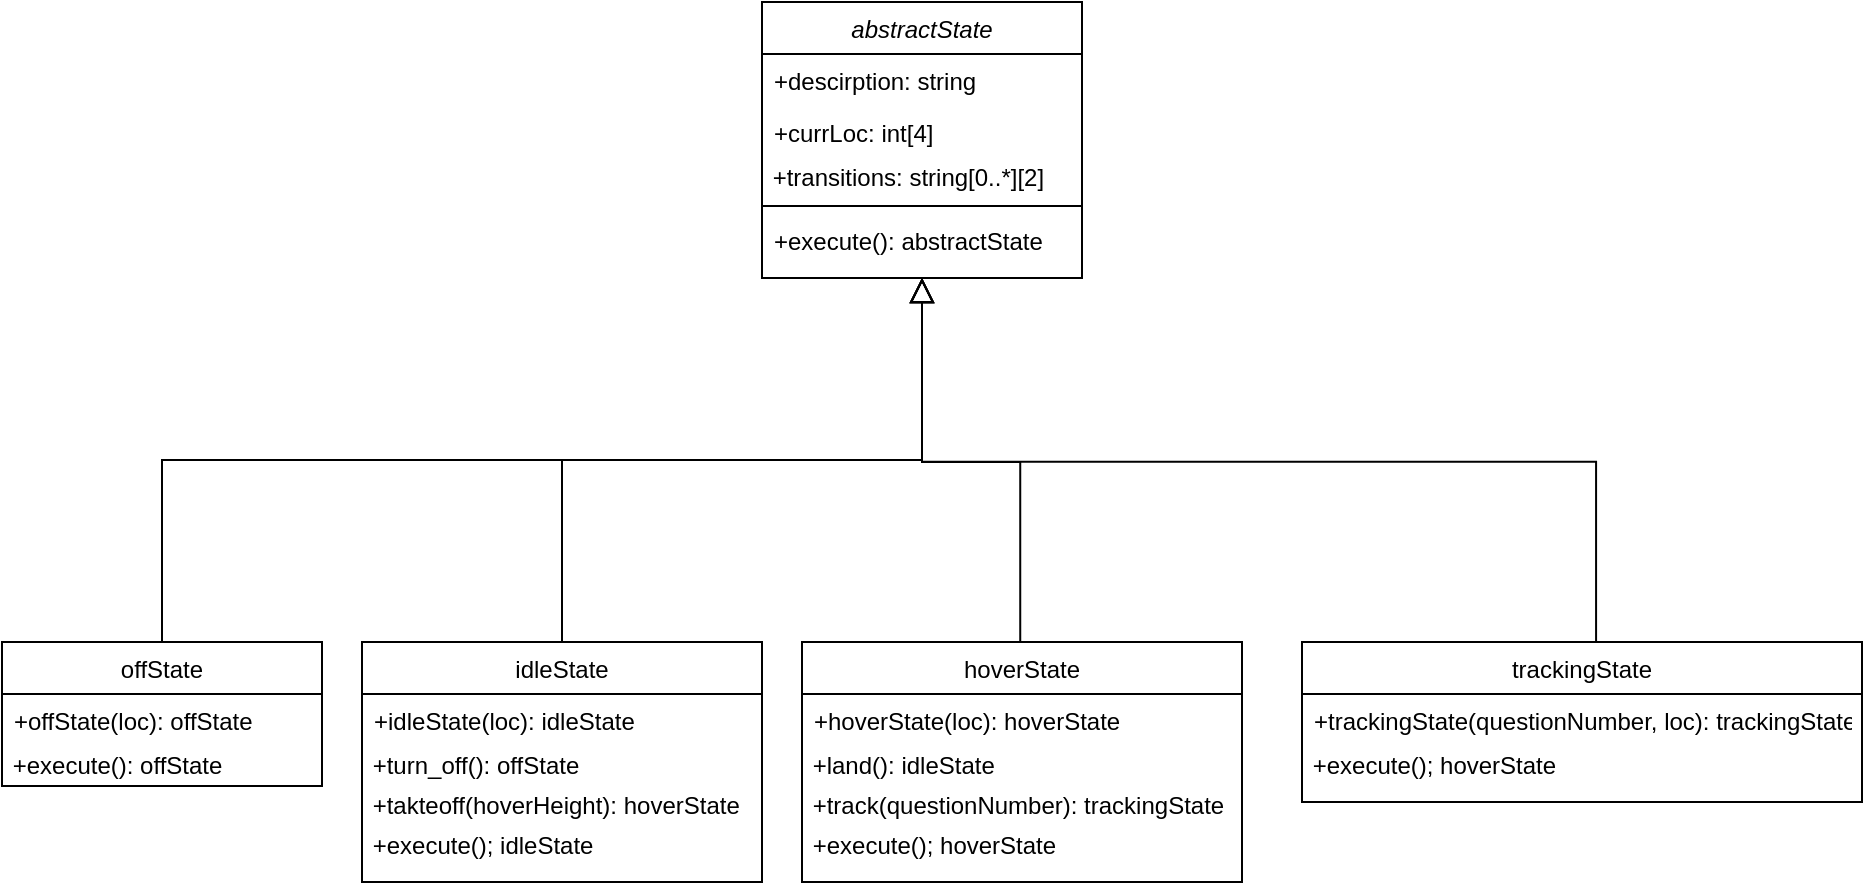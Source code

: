 <mxfile version="13.8.8" type="github">
  <diagram id="C5RBs43oDa-KdzZeNtuy" name="Page-1">
    <mxGraphModel dx="1588" dy="933" grid="1" gridSize="10" guides="1" tooltips="1" connect="1" arrows="1" fold="1" page="1" pageScale="1" pageWidth="827" pageHeight="1169" math="0" shadow="0">
      <root>
        <mxCell id="WIyWlLk6GJQsqaUBKTNV-0" />
        <mxCell id="WIyWlLk6GJQsqaUBKTNV-1" parent="WIyWlLk6GJQsqaUBKTNV-0" />
        <mxCell id="zkfFHV4jXpPFQw0GAbJ--0" value="abstractState" style="swimlane;fontStyle=2;align=center;verticalAlign=top;childLayout=stackLayout;horizontal=1;startSize=26;horizontalStack=0;resizeParent=1;resizeLast=0;collapsible=1;marginBottom=0;rounded=0;shadow=0;strokeWidth=1;" parent="WIyWlLk6GJQsqaUBKTNV-1" vertex="1">
          <mxGeometry x="380" y="40" width="160" height="138" as="geometry">
            <mxRectangle x="220" y="120" width="160" height="26" as="alternateBounds" />
          </mxGeometry>
        </mxCell>
        <mxCell id="zkfFHV4jXpPFQw0GAbJ--1" value="+descirption: string" style="text;align=left;verticalAlign=top;spacingLeft=4;spacingRight=4;overflow=hidden;rotatable=0;points=[[0,0.5],[1,0.5]];portConstraint=eastwest;" parent="zkfFHV4jXpPFQw0GAbJ--0" vertex="1">
          <mxGeometry y="26" width="160" height="26" as="geometry" />
        </mxCell>
        <mxCell id="zkfFHV4jXpPFQw0GAbJ--2" value="+currLoc: int[4]" style="text;align=left;verticalAlign=top;spacingLeft=4;spacingRight=4;overflow=hidden;rotatable=0;points=[[0,0.5],[1,0.5]];portConstraint=eastwest;rounded=0;shadow=0;html=0;" parent="zkfFHV4jXpPFQw0GAbJ--0" vertex="1">
          <mxGeometry y="52" width="160" height="26" as="geometry" />
        </mxCell>
        <mxCell id="olUdkXM2B6JEVfvIwPyP-2" value="&amp;nbsp;+transitions: string[0..*][2]" style="text;html=1;align=left;verticalAlign=middle;resizable=0;points=[];autosize=1;" vertex="1" parent="zkfFHV4jXpPFQw0GAbJ--0">
          <mxGeometry y="78" width="160" height="20" as="geometry" />
        </mxCell>
        <mxCell id="zkfFHV4jXpPFQw0GAbJ--4" value="" style="line;html=1;strokeWidth=1;align=left;verticalAlign=middle;spacingTop=-1;spacingLeft=3;spacingRight=3;rotatable=0;labelPosition=right;points=[];portConstraint=eastwest;" parent="zkfFHV4jXpPFQw0GAbJ--0" vertex="1">
          <mxGeometry y="98" width="160" height="8" as="geometry" />
        </mxCell>
        <mxCell id="zkfFHV4jXpPFQw0GAbJ--5" value="+execute(): abstractState" style="text;align=left;verticalAlign=top;spacingLeft=4;spacingRight=4;overflow=hidden;rotatable=0;points=[[0,0.5],[1,0.5]];portConstraint=eastwest;" parent="zkfFHV4jXpPFQw0GAbJ--0" vertex="1">
          <mxGeometry y="106" width="160" height="26" as="geometry" />
        </mxCell>
        <mxCell id="zkfFHV4jXpPFQw0GAbJ--6" value="idleState" style="swimlane;fontStyle=0;align=center;verticalAlign=top;childLayout=stackLayout;horizontal=1;startSize=26;horizontalStack=0;resizeParent=1;resizeLast=0;collapsible=1;marginBottom=0;rounded=0;shadow=0;strokeWidth=1;" parent="WIyWlLk6GJQsqaUBKTNV-1" vertex="1">
          <mxGeometry x="180" y="360" width="200" height="120" as="geometry">
            <mxRectangle x="130" y="380" width="160" height="26" as="alternateBounds" />
          </mxGeometry>
        </mxCell>
        <mxCell id="zkfFHV4jXpPFQw0GAbJ--11" value="+idleState(loc): idleState" style="text;align=left;verticalAlign=top;spacingLeft=4;spacingRight=4;overflow=hidden;rotatable=0;points=[[0,0.5],[1,0.5]];portConstraint=eastwest;" parent="zkfFHV4jXpPFQw0GAbJ--6" vertex="1">
          <mxGeometry y="26" width="200" height="26" as="geometry" />
        </mxCell>
        <mxCell id="olUdkXM2B6JEVfvIwPyP-3" value="&amp;nbsp;+turn_off(): offState" style="text;html=1;align=left;verticalAlign=middle;resizable=0;points=[];autosize=1;" vertex="1" parent="zkfFHV4jXpPFQw0GAbJ--6">
          <mxGeometry y="52" width="200" height="20" as="geometry" />
        </mxCell>
        <mxCell id="olUdkXM2B6JEVfvIwPyP-4" value="&lt;div&gt;&amp;nbsp;+takteoff(hoverHeight): hoverState&lt;/div&gt;" style="text;html=1;align=left;verticalAlign=middle;resizable=0;points=[];autosize=1;" vertex="1" parent="zkfFHV4jXpPFQw0GAbJ--6">
          <mxGeometry y="72" width="200" height="20" as="geometry" />
        </mxCell>
        <mxCell id="olUdkXM2B6JEVfvIwPyP-5" value="&amp;nbsp;+execute(); idleState" style="text;html=1;align=left;verticalAlign=middle;resizable=0;points=[];autosize=1;" vertex="1" parent="zkfFHV4jXpPFQw0GAbJ--6">
          <mxGeometry y="92" width="200" height="20" as="geometry" />
        </mxCell>
        <mxCell id="zkfFHV4jXpPFQw0GAbJ--12" value="" style="endArrow=block;endSize=10;endFill=0;shadow=0;strokeWidth=1;rounded=0;edgeStyle=elbowEdgeStyle;elbow=vertical;" parent="WIyWlLk6GJQsqaUBKTNV-1" source="zkfFHV4jXpPFQw0GAbJ--6" target="zkfFHV4jXpPFQw0GAbJ--0" edge="1">
          <mxGeometry width="160" relative="1" as="geometry">
            <mxPoint x="200" y="203" as="sourcePoint" />
            <mxPoint x="200" y="203" as="targetPoint" />
          </mxGeometry>
        </mxCell>
        <mxCell id="zkfFHV4jXpPFQw0GAbJ--13" value="offState" style="swimlane;fontStyle=0;align=center;verticalAlign=top;childLayout=stackLayout;horizontal=1;startSize=26;horizontalStack=0;resizeParent=1;resizeLast=0;collapsible=1;marginBottom=0;rounded=0;shadow=0;strokeWidth=1;" parent="WIyWlLk6GJQsqaUBKTNV-1" vertex="1">
          <mxGeometry y="360" width="160" height="72" as="geometry">
            <mxRectangle x="340" y="380" width="170" height="26" as="alternateBounds" />
          </mxGeometry>
        </mxCell>
        <mxCell id="zkfFHV4jXpPFQw0GAbJ--14" value="+offState(loc): offState" style="text;align=left;verticalAlign=top;spacingLeft=4;spacingRight=4;overflow=hidden;rotatable=0;points=[[0,0.5],[1,0.5]];portConstraint=eastwest;" parent="zkfFHV4jXpPFQw0GAbJ--13" vertex="1">
          <mxGeometry y="26" width="160" height="26" as="geometry" />
        </mxCell>
        <mxCell id="olUdkXM2B6JEVfvIwPyP-6" value="&amp;nbsp;+execute(): offState" style="text;html=1;align=left;verticalAlign=middle;resizable=0;points=[];autosize=1;" vertex="1" parent="zkfFHV4jXpPFQw0GAbJ--13">
          <mxGeometry y="52" width="160" height="20" as="geometry" />
        </mxCell>
        <mxCell id="zkfFHV4jXpPFQw0GAbJ--16" value="" style="endArrow=block;endSize=10;endFill=0;shadow=0;strokeWidth=1;rounded=0;edgeStyle=elbowEdgeStyle;elbow=vertical;" parent="WIyWlLk6GJQsqaUBKTNV-1" source="zkfFHV4jXpPFQw0GAbJ--13" target="zkfFHV4jXpPFQw0GAbJ--0" edge="1">
          <mxGeometry width="160" relative="1" as="geometry">
            <mxPoint x="210" y="373" as="sourcePoint" />
            <mxPoint x="310" y="271" as="targetPoint" />
          </mxGeometry>
        </mxCell>
        <mxCell id="olUdkXM2B6JEVfvIwPyP-7" value="hoverState" style="swimlane;fontStyle=0;align=center;verticalAlign=top;childLayout=stackLayout;horizontal=1;startSize=26;horizontalStack=0;resizeParent=1;resizeLast=0;collapsible=1;marginBottom=0;rounded=0;shadow=0;strokeWidth=1;" vertex="1" parent="WIyWlLk6GJQsqaUBKTNV-1">
          <mxGeometry x="400" y="360" width="220" height="120" as="geometry">
            <mxRectangle x="130" y="380" width="160" height="26" as="alternateBounds" />
          </mxGeometry>
        </mxCell>
        <mxCell id="olUdkXM2B6JEVfvIwPyP-8" value="+hoverState(loc): hoverState" style="text;align=left;verticalAlign=top;spacingLeft=4;spacingRight=4;overflow=hidden;rotatable=0;points=[[0,0.5],[1,0.5]];portConstraint=eastwest;" vertex="1" parent="olUdkXM2B6JEVfvIwPyP-7">
          <mxGeometry y="26" width="220" height="26" as="geometry" />
        </mxCell>
        <mxCell id="olUdkXM2B6JEVfvIwPyP-9" value="&amp;nbsp;+land(): idleState" style="text;html=1;align=left;verticalAlign=middle;resizable=0;points=[];autosize=1;" vertex="1" parent="olUdkXM2B6JEVfvIwPyP-7">
          <mxGeometry y="52" width="220" height="20" as="geometry" />
        </mxCell>
        <mxCell id="olUdkXM2B6JEVfvIwPyP-10" value="&lt;div&gt;&amp;nbsp;+track(questionNumber): trackingState&lt;/div&gt;" style="text;html=1;align=left;verticalAlign=middle;resizable=0;points=[];autosize=1;" vertex="1" parent="olUdkXM2B6JEVfvIwPyP-7">
          <mxGeometry y="72" width="220" height="20" as="geometry" />
        </mxCell>
        <mxCell id="olUdkXM2B6JEVfvIwPyP-11" value="&amp;nbsp;+execute(); hoverState" style="text;html=1;align=left;verticalAlign=middle;resizable=0;points=[];autosize=1;" vertex="1" parent="olUdkXM2B6JEVfvIwPyP-7">
          <mxGeometry y="92" width="220" height="20" as="geometry" />
        </mxCell>
        <mxCell id="olUdkXM2B6JEVfvIwPyP-14" value="trackingState" style="swimlane;fontStyle=0;align=center;verticalAlign=top;childLayout=stackLayout;horizontal=1;startSize=26;horizontalStack=0;resizeParent=1;resizeLast=0;collapsible=1;marginBottom=0;rounded=0;shadow=0;strokeWidth=1;" vertex="1" parent="WIyWlLk6GJQsqaUBKTNV-1">
          <mxGeometry x="650" y="360" width="280" height="80" as="geometry">
            <mxRectangle x="130" y="380" width="160" height="26" as="alternateBounds" />
          </mxGeometry>
        </mxCell>
        <mxCell id="olUdkXM2B6JEVfvIwPyP-15" value="+trackingState(questionNumber, loc): trackingState" style="text;align=left;verticalAlign=top;spacingLeft=4;spacingRight=4;overflow=hidden;rotatable=0;points=[[0,0.5],[1,0.5]];portConstraint=eastwest;" vertex="1" parent="olUdkXM2B6JEVfvIwPyP-14">
          <mxGeometry y="26" width="280" height="26" as="geometry" />
        </mxCell>
        <mxCell id="olUdkXM2B6JEVfvIwPyP-18" value="&amp;nbsp;+execute(); hoverState" style="text;html=1;align=left;verticalAlign=middle;resizable=0;points=[];autosize=1;" vertex="1" parent="olUdkXM2B6JEVfvIwPyP-14">
          <mxGeometry y="52" width="280" height="20" as="geometry" />
        </mxCell>
        <mxCell id="olUdkXM2B6JEVfvIwPyP-20" value="" style="endArrow=block;endSize=10;endFill=0;shadow=0;strokeWidth=1;rounded=0;edgeStyle=elbowEdgeStyle;elbow=vertical;exitX=0.532;exitY=-0.014;exitDx=0;exitDy=0;exitPerimeter=0;entryX=0.5;entryY=1;entryDx=0;entryDy=0;" edge="1" parent="WIyWlLk6GJQsqaUBKTNV-1" target="zkfFHV4jXpPFQw0GAbJ--0">
          <mxGeometry width="160" relative="1" as="geometry">
            <mxPoint x="797.04" y="359.998" as="sourcePoint" />
            <mxPoint x="600" y="179.93" as="targetPoint" />
            <Array as="points">
              <mxPoint x="600" y="269.93" />
              <mxPoint x="680" y="269.93" />
            </Array>
          </mxGeometry>
        </mxCell>
        <mxCell id="olUdkXM2B6JEVfvIwPyP-21" value="" style="endArrow=block;endSize=10;endFill=0;shadow=0;strokeWidth=1;rounded=0;edgeStyle=elbowEdgeStyle;elbow=vertical;exitX=0.496;exitY=-0.002;exitDx=0;exitDy=0;exitPerimeter=0;" edge="1" parent="WIyWlLk6GJQsqaUBKTNV-1" source="olUdkXM2B6JEVfvIwPyP-7">
          <mxGeometry width="160" relative="1" as="geometry">
            <mxPoint x="510" y="358" as="sourcePoint" />
            <mxPoint x="460" y="178" as="targetPoint" />
            <Array as="points">
              <mxPoint x="490" y="270" />
              <mxPoint x="690" y="277.93" />
            </Array>
          </mxGeometry>
        </mxCell>
      </root>
    </mxGraphModel>
  </diagram>
</mxfile>
